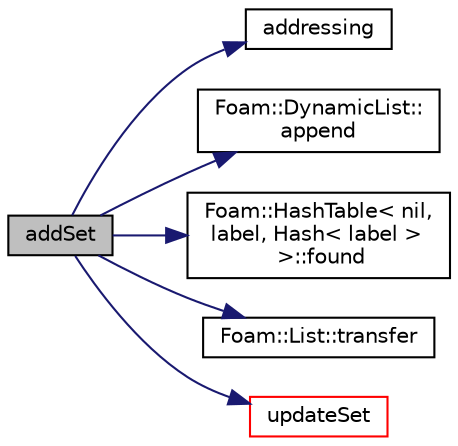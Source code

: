digraph "addSet"
{
  bgcolor="transparent";
  edge [fontname="Helvetica",fontsize="10",labelfontname="Helvetica",labelfontsize="10"];
  node [fontname="Helvetica",fontsize="10",shape=record];
  rankdir="LR";
  Node2243 [label="addSet",height=0.2,width=0.4,color="black", fillcolor="grey75", style="filled", fontcolor="black"];
  Node2243 -> Node2244 [color="midnightblue",fontsize="10",style="solid",fontname="Helvetica"];
  Node2244 [label="addressing",height=0.2,width=0.4,color="black",URL="$a26577.html#abe4a52e464439857d1db72855d722d49"];
  Node2243 -> Node2245 [color="midnightblue",fontsize="10",style="solid",fontname="Helvetica"];
  Node2245 [label="Foam::DynamicList::\lappend",height=0.2,width=0.4,color="black",URL="$a27005.html#a7b67b42af715604376ad63a681dee6d8",tooltip="Append an element at the end of the list. "];
  Node2243 -> Node2246 [color="midnightblue",fontsize="10",style="solid",fontname="Helvetica"];
  Node2246 [label="Foam::HashTable\< nil,\l label, Hash\< label \>\l \>::found",height=0.2,width=0.4,color="black",URL="$a26841.html#a9a7a02c333e3e98344a1e5b891c4d985",tooltip="Return true if hashedEntry is found in table. "];
  Node2243 -> Node2247 [color="midnightblue",fontsize="10",style="solid",fontname="Helvetica"];
  Node2247 [label="Foam::List::transfer",height=0.2,width=0.4,color="black",URL="$a26833.html#a25ad1d2084d16b234b0cf91c07e832c0",tooltip="Transfer the contents of the argument List into this list. "];
  Node2243 -> Node2248 [color="midnightblue",fontsize="10",style="solid",fontname="Helvetica"];
  Node2248 [label="updateSet",height=0.2,width=0.4,color="red",URL="$a26577.html#afc9e2e914d3928dd7281d2ac71452052",tooltip="Sort addressing and make cellSet part consistent with addressing. "];
}
